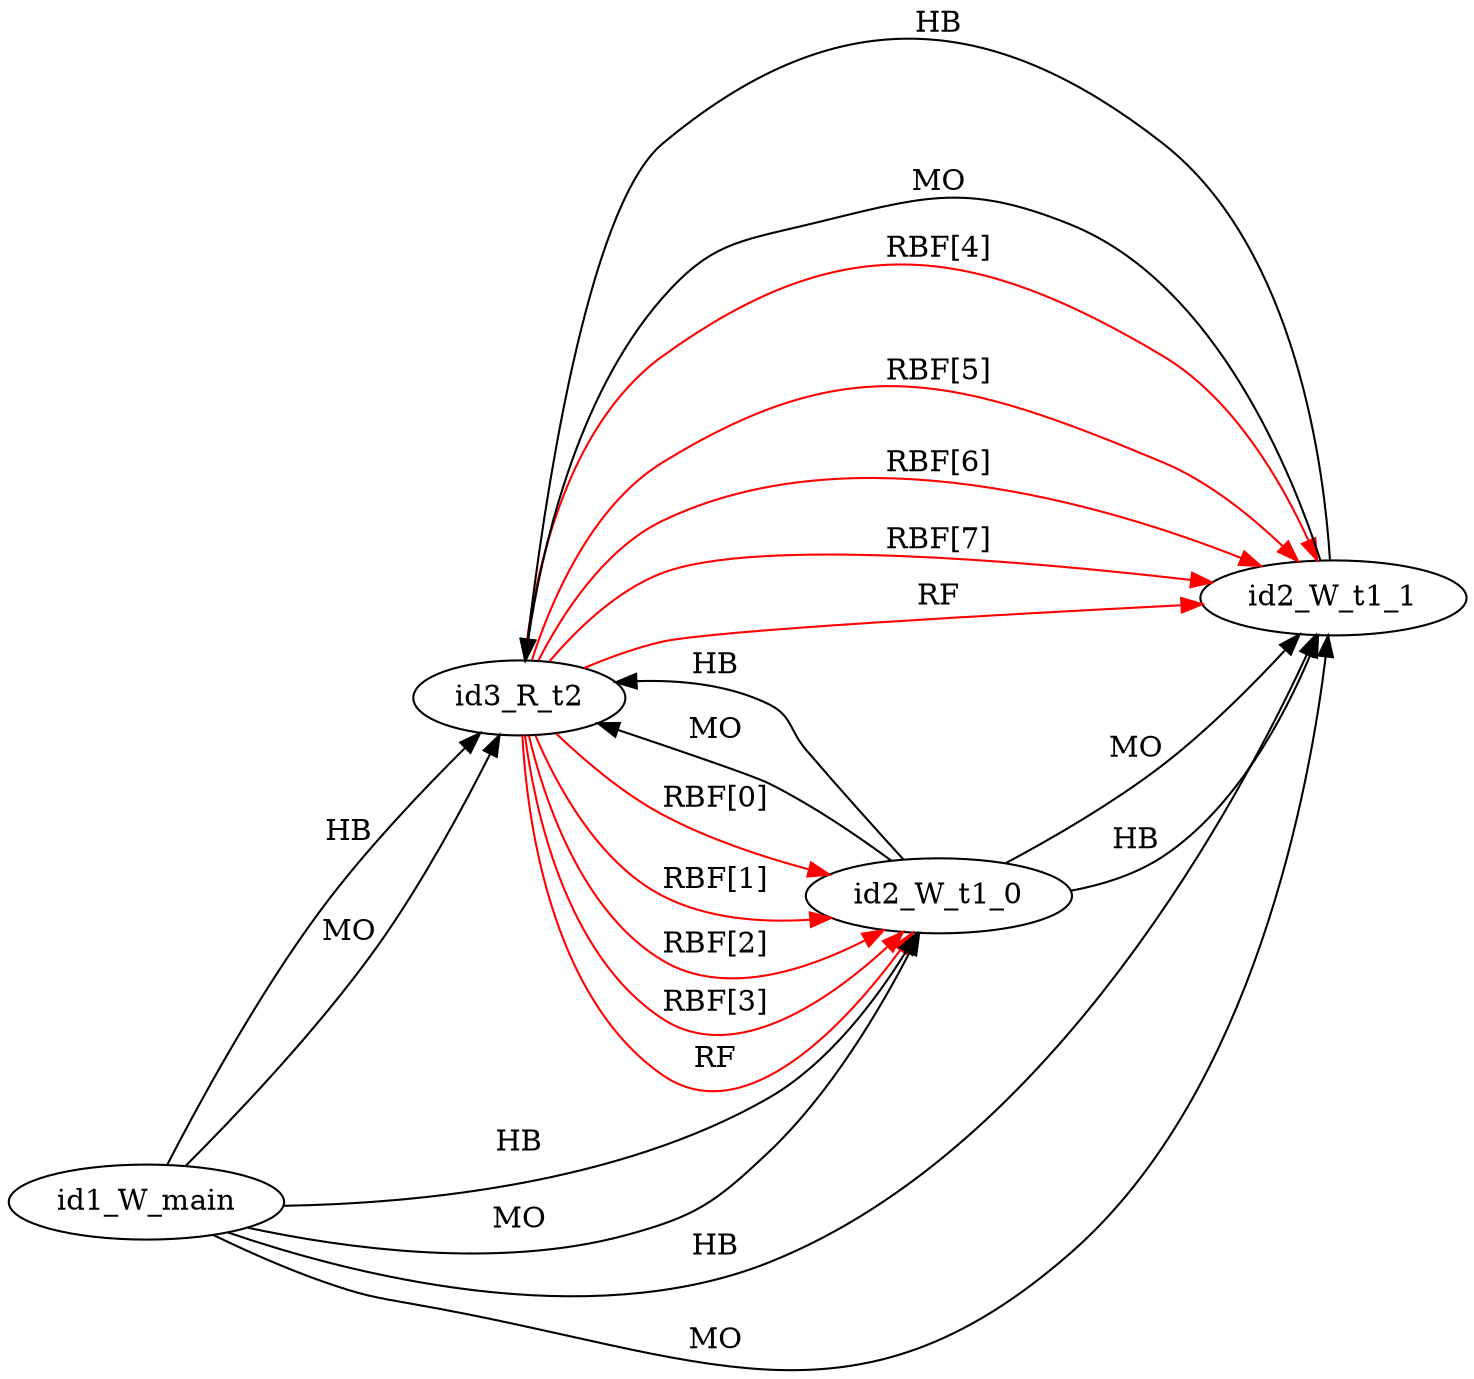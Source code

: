 digraph memory_model {
rankdir=LR;
id3_R_t2 -> id2_W_t1_0 [label = "RBF[0]", color="red"];
id3_R_t2 -> id2_W_t1_0 [label = "RBF[1]", color="red"];
id3_R_t2 -> id2_W_t1_0 [label = "RBF[2]", color="red"];
id3_R_t2 -> id2_W_t1_0 [label = "RBF[3]", color="red"];
id3_R_t2 -> id2_W_t1_1 [label = "RBF[4]", color="red"];
id3_R_t2 -> id2_W_t1_1 [label = "RBF[5]", color="red"];
id3_R_t2 -> id2_W_t1_1 [label = "RBF[6]", color="red"];
id3_R_t2 -> id2_W_t1_1 [label = "RBF[7]", color="red"];
id3_R_t2 -> id2_W_t1_0 [label = "RF", color="red"];
id3_R_t2 -> id2_W_t1_1 [label = "RF", color="red"];
id2_W_t1_0 -> id2_W_t1_1 [label = "HB", color="black"];
id1_W_main -> id2_W_t1_0 [label = "HB", color="black"];
id1_W_main -> id2_W_t1_1 [label = "HB", color="black"];
id1_W_main -> id3_R_t2 [label = "HB", color="black"];
id2_W_t1_0 -> id3_R_t2 [label = "HB", color="black"];
id2_W_t1_1 -> id3_R_t2 [label = "HB", color="black"];
id2_W_t1_0 -> id2_W_t1_1 [label = "MO", color="black"];
id1_W_main -> id2_W_t1_0 [label = "MO", color="black"];
id1_W_main -> id2_W_t1_1 [label = "MO", color="black"];
id1_W_main -> id3_R_t2 [label = "MO", color="black"];
id2_W_t1_0 -> id3_R_t2 [label = "MO", color="black"];
id2_W_t1_1 -> id3_R_t2 [label = "MO", color="black"];
}